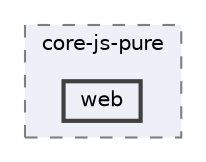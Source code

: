 digraph "pkiclassroomrescheduler/src/main/frontend/node_modules/core-js-pure/web"
{
 // LATEX_PDF_SIZE
  bgcolor="transparent";
  edge [fontname=Helvetica,fontsize=10,labelfontname=Helvetica,labelfontsize=10];
  node [fontname=Helvetica,fontsize=10,shape=box,height=0.2,width=0.4];
  compound=true
  subgraph clusterdir_83ca3e6e5e08f0dd54a8cf186a5718f8 {
    graph [ bgcolor="#edf0f7", pencolor="grey50", label="core-js-pure", fontname=Helvetica,fontsize=10 style="filled,dashed", URL="dir_83ca3e6e5e08f0dd54a8cf186a5718f8.html",tooltip=""]
  dir_0531f681a578d594b74cbdad5bb5a65c [label="web", fillcolor="#edf0f7", color="grey25", style="filled,bold", URL="dir_0531f681a578d594b74cbdad5bb5a65c.html",tooltip=""];
  }
}
